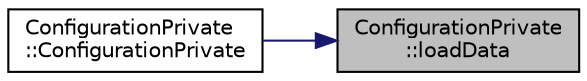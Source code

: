 digraph "ConfigurationPrivate::loadData"
{
 // LATEX_PDF_SIZE
  edge [fontname="Helvetica",fontsize="10",labelfontname="Helvetica",labelfontsize="10"];
  node [fontname="Helvetica",fontsize="10",shape=record];
  rankdir="RL";
  Node1 [label="ConfigurationPrivate\l::loadData",height=0.2,width=0.4,color="black", fillcolor="grey75", style="filled", fontcolor="black",tooltip=" "];
  Node1 -> Node2 [dir="back",color="midnightblue",fontsize="10",style="solid",fontname="Helvetica"];
  Node2 [label="ConfigurationPrivate\l::ConfigurationPrivate",height=0.2,width=0.4,color="black", fillcolor="white", style="filled",URL="$class_configuration_private.html#a0ca4e07e477b799ed56fad66246d776a",tooltip=" "];
}
